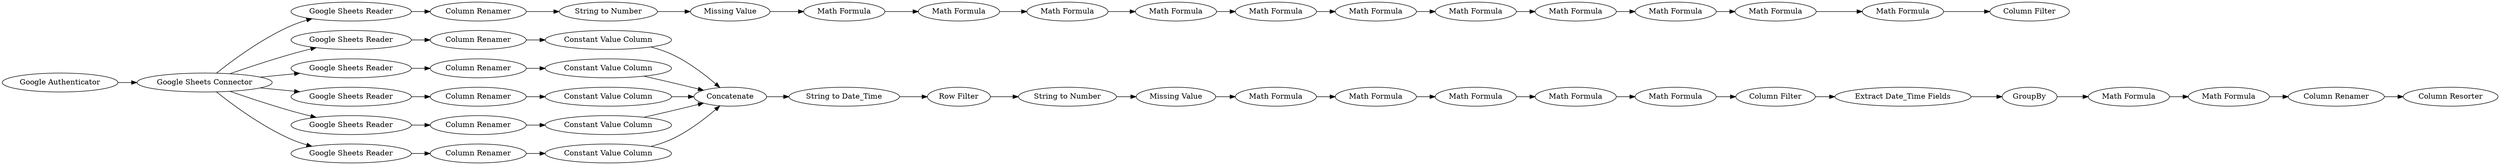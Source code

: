 digraph {
	93 -> 94
	10 -> 80
	10 -> 33
	78 -> 79
	39 -> 40
	10 -> 39
	57 -> 58
	63 -> 74
	65 -> 66
	71 -> 61
	3 -> 10
	20 -> 69
	87 -> 88
	10 -> 19
	90 -> 91
	48 -> 72
	86 -> 87
	92 -> 93
	10 -> 11
	80 -> 84
	34 -> 70
	91 -> 92
	56 -> 57
	33 -> 34
	76 -> 77
	77 -> 78
	59 -> 63
	66 -> 67
	73 -> 56
	13 -> 68
	85 -> 86
	47 -> 48
	82 -> 83
	67 -> 73
	95 -> 81
	68 -> 61
	84 -> 82
	89 -> 90
	75 -> 76
	72 -> 61
	58 -> 60
	61 -> 65
	10 -> 47
	74 -> 75
	69 -> 61
	70 -> 61
	19 -> 20
	94 -> 95
	88 -> 89
	83 -> 85
	40 -> 71
	11 -> 13
	60 -> 59
	91 [label="Math Formula"]
	57 [label="Math Formula"]
	79 [label="Column Resorter"]
	89 [label="Math Formula"]
	58 [label="Math Formula"]
	74 [label="Extract Date_Time Fields"]
	3 [label="Google Authenticator"]
	19 [label="Google Sheets Reader"]
	78 [label="Column Renamer"]
	39 [label="Google Sheets Reader"]
	92 [label="Math Formula"]
	84 [label="Column Renamer"]
	56 [label="Math Formula"]
	10 [label="Google Sheets Connector"]
	59 [label="Math Formula"]
	75 [label=GroupBy]
	85 [label="Math Formula"]
	48 [label="Column Renamer"]
	86 [label="Math Formula"]
	90 [label="Math Formula"]
	68 [label="Constant Value Column"]
	87 [label="Math Formula"]
	67 [label="String to Number"]
	11 [label="Google Sheets Reader"]
	47 [label="Google Sheets Reader"]
	72 [label="Constant Value Column"]
	63 [label="Column Filter"]
	61 [label=Concatenate]
	76 [label="Math Formula"]
	77 [label="Math Formula"]
	93 [label="Math Formula"]
	83 [label="Missing Value"]
	73 [label="Missing Value"]
	60 [label="Math Formula"]
	81 [label="Column Filter"]
	94 [label="Math Formula"]
	13 [label="Column Renamer"]
	20 [label="Column Renamer"]
	34 [label="Column Renamer"]
	66 [label="Row Filter"]
	70 [label="Constant Value Column"]
	82 [label="String to Number"]
	69 [label="Constant Value Column"]
	71 [label="Constant Value Column"]
	65 [label="String to Date_Time"]
	88 [label="Math Formula"]
	40 [label="Column Renamer"]
	95 [label="Math Formula"]
	80 [label="Google Sheets Reader"]
	33 [label="Google Sheets Reader"]
	rankdir=LR
}
